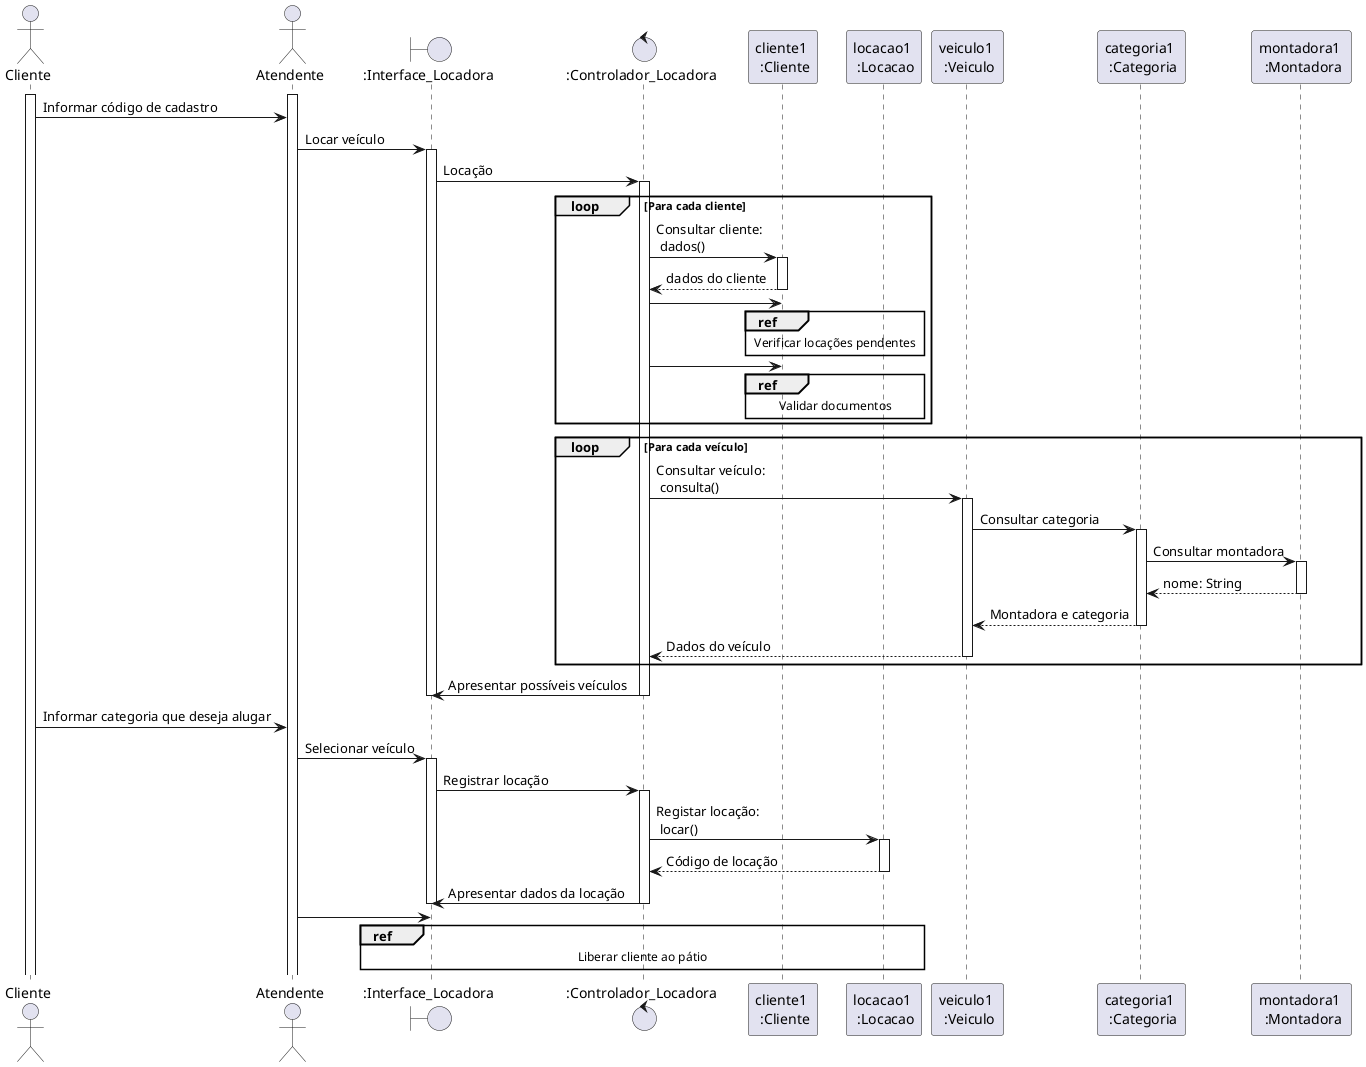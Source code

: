@startuml

actor Cliente
actor Atendente
activate Cliente
activate Atendente

boundary ":Interface_Locadora" as interface
control ":Controlador_Locadora" as controler

participant "cliente1 \n :Cliente" as cliente_obj
participant "locacao1 \n :Locacao" as locacao

participant "veiculo1 \n :Veiculo" as veiculo
participant "categoria1 \n :Categoria" as categoria
participant "montadora1 \n :Montadora" as montadora

Cliente -> Atendente : Informar código de cadastro
Atendente -> interface ++: Locar veículo
interface -> controler ++: Locação

loop Para cada cliente
  controler -> cliente_obj ++: Consultar cliente: \n dados()
  cliente_obj --> controler --: dados do cliente

  controler -> cliente_obj

  ref over cliente_obj, locacao : Verificar locações pendentes
  controler -> cliente_obj
  ref over cliente_obj, locacao : Validar documentos
end

loop Para cada veículo
  controler -> veiculo ++: Consultar veículo: \n consulta()
  veiculo -> categoria ++: Consultar categoria
  categoria -> montadora ++: Consultar montadora
  montadora --> categoria --: nome: String
  categoria --> veiculo --: Montadora e categoria
  veiculo --> controler --: Dados do veículo
end

controler -> interface --: Apresentar possíveis veículos
deactivate interface

Cliente -> Atendente : Informar categoria que deseja alugar
Atendente -> interface ++: Selecionar veículo
interface -> controler ++: Registrar locação
controler -> locacao ++: Registar locação: \n locar()
locacao --> controler --: Código de locação
controler -> interface --: Apresentar dados da locação
deactivate interface

Atendente -> interface
ref over interface, controler, locacao: Liberar cliente ao pátio
@enduml
